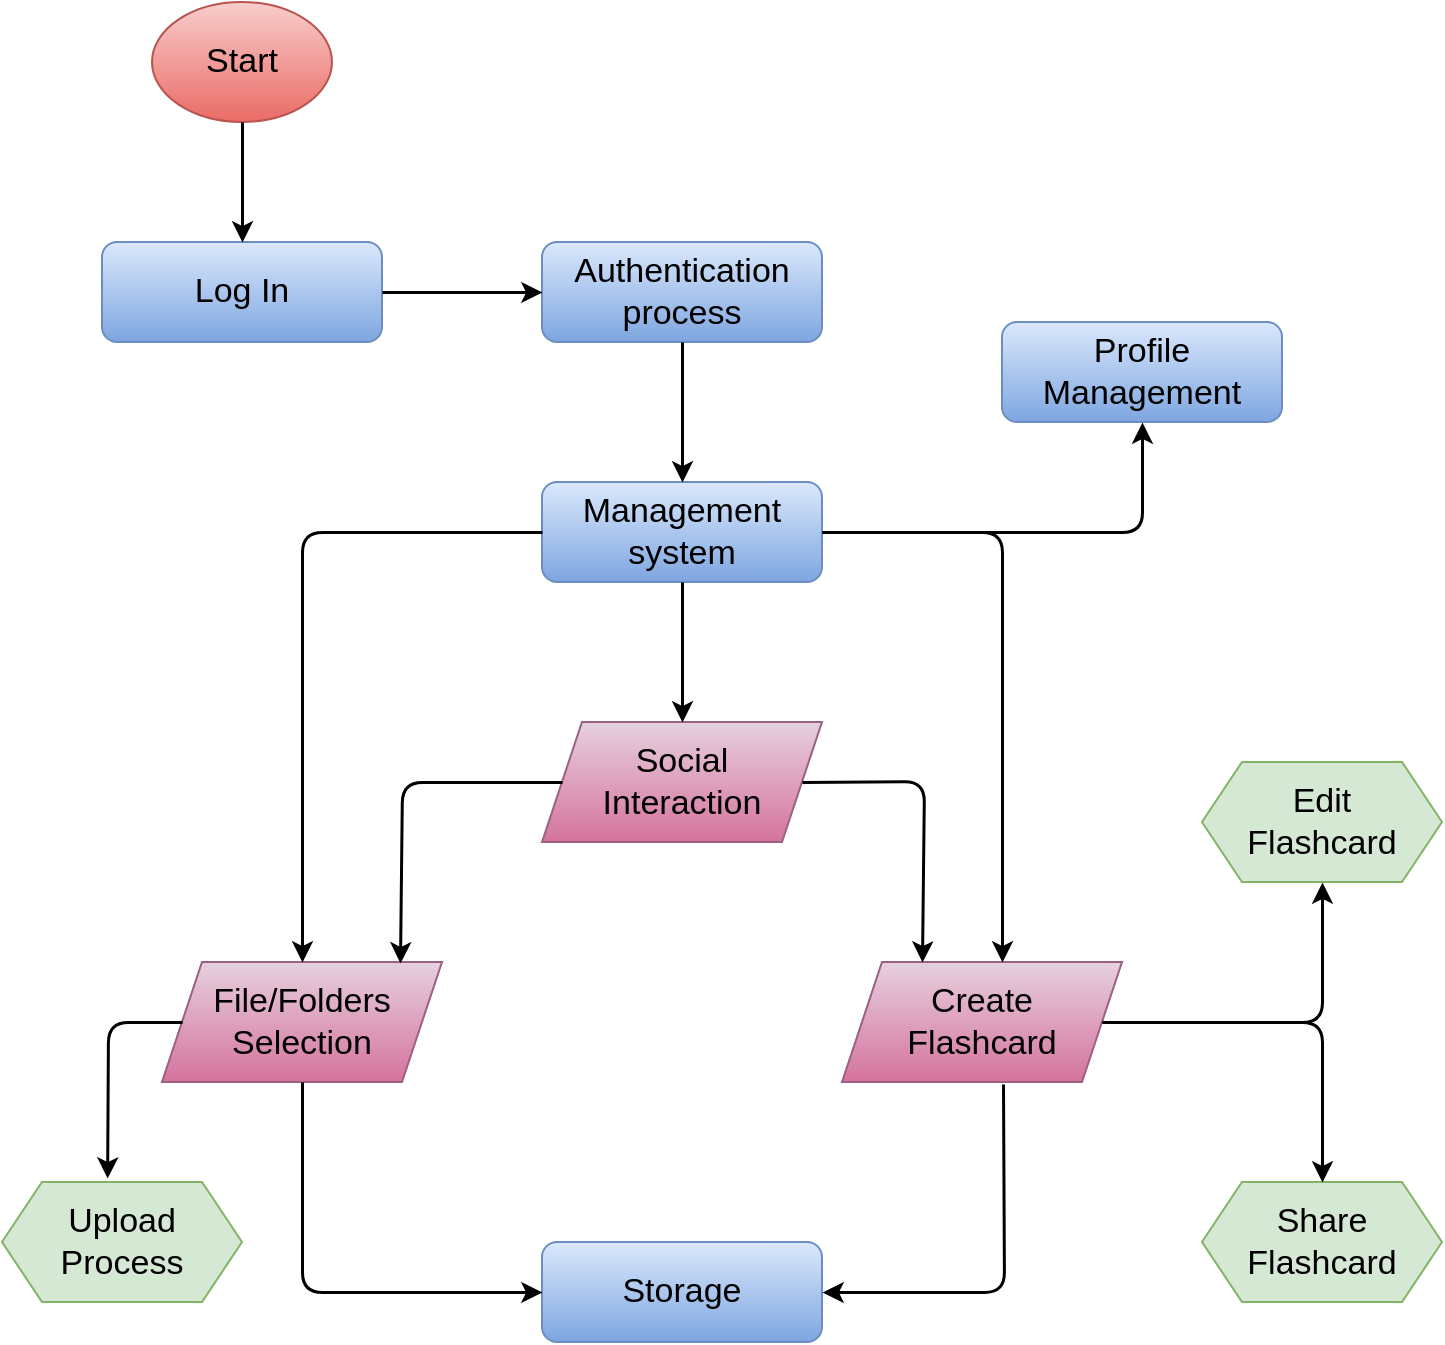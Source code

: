<mxfile>
    <diagram id="OwVYQZuOZ8TTqLGZoUxf" name="Page-1">
        <mxGraphModel dx="468" dy="600" grid="0" gridSize="10" guides="1" tooltips="1" connect="1" arrows="1" fold="1" page="1" pageScale="1" pageWidth="2339" pageHeight="3300" background="#ffffff" math="0" shadow="0">
            <root>
                <mxCell id="0"/>
                <mxCell id="1" parent="0"/>
                <mxCell id="3" value="&lt;font style=&quot;font-size: 17px;&quot; color=&quot;#000000&quot;&gt;Log In&lt;/font&gt;" style="rounded=1;whiteSpace=wrap;html=1;fillColor=#dae8fc;strokeColor=#6c8ebf;gradientColor=#7ea6e0;" parent="1" vertex="1">
                    <mxGeometry x="110" y="180" width="140" height="50" as="geometry"/>
                </mxCell>
                <mxCell id="4" value="&lt;font color=&quot;#000000&quot;&gt;&lt;span style=&quot;font-size: 17px;&quot;&gt;Authentication process&lt;/span&gt;&lt;/font&gt;" style="rounded=1;whiteSpace=wrap;html=1;fillColor=#dae8fc;strokeColor=#6c8ebf;gradientColor=#7ea6e0;" parent="1" vertex="1">
                    <mxGeometry x="330" y="180" width="140" height="50" as="geometry"/>
                </mxCell>
                <mxCell id="5" value="&lt;font style=&quot;font-size: 17px;&quot; color=&quot;#000000&quot;&gt;Management system&lt;/font&gt;" style="rounded=1;whiteSpace=wrap;html=1;fillColor=#dae8fc;strokeColor=#6c8ebf;gradientColor=#7ea6e0;" parent="1" vertex="1">
                    <mxGeometry x="330" y="300" width="140" height="50" as="geometry"/>
                </mxCell>
                <mxCell id="8" value="&lt;font style=&quot;font-size: 17px;&quot; color=&quot;#000000&quot;&gt;Storage&lt;/font&gt;" style="rounded=1;whiteSpace=wrap;html=1;fillColor=#dae8fc;strokeColor=#6c8ebf;gradientColor=#7ea6e0;" parent="1" vertex="1">
                    <mxGeometry x="330" y="680" width="140" height="50" as="geometry"/>
                </mxCell>
                <mxCell id="13" value="&lt;font style=&quot;font-size: 17px;&quot; color=&quot;#000000&quot;&gt;Profile Management&lt;/font&gt;" style="rounded=1;whiteSpace=wrap;html=1;fillColor=#dae8fc;strokeColor=#6c8ebf;gradientColor=#7ea6e0;" parent="1" vertex="1">
                    <mxGeometry x="560" y="220" width="140" height="50" as="geometry"/>
                </mxCell>
                <mxCell id="16" value="&lt;span style=&quot;color: rgb(0, 0, 0); font-family: Helvetica; font-size: 17px; font-style: normal; font-variant-ligatures: normal; font-variant-caps: normal; font-weight: 400; letter-spacing: normal; orphans: 2; text-align: center; text-indent: 0px; text-transform: none; widows: 2; word-spacing: 0px; -webkit-text-stroke-width: 0px; text-decoration-thickness: initial; text-decoration-style: initial; text-decoration-color: initial; float: none; display: inline !important;&quot;&gt;File/Folders Selection&lt;/span&gt;" style="shape=parallelogram;perimeter=parallelogramPerimeter;whiteSpace=wrap;html=1;fixedSize=1;labelBackgroundColor=none;fontSize=17;fillColor=#e6d0de;gradientColor=#d5739d;strokeColor=#996185;" parent="1" vertex="1">
                    <mxGeometry x="140" y="540" width="140" height="60" as="geometry"/>
                </mxCell>
                <mxCell id="17" value="&lt;font color=&quot;#000000&quot;&gt;Create &lt;br&gt;Flashcard&lt;/font&gt;" style="shape=parallelogram;perimeter=parallelogramPerimeter;whiteSpace=wrap;html=1;fixedSize=1;labelBackgroundColor=none;fontSize=17;fillColor=#e6d0de;strokeColor=#996185;gradientColor=#d5739d;" parent="1" vertex="1">
                    <mxGeometry x="480" y="540" width="140" height="60" as="geometry"/>
                </mxCell>
                <mxCell id="18" value="&lt;font color=&quot;#000000&quot;&gt;Start&lt;/font&gt;" style="ellipse;whiteSpace=wrap;html=1;labelBackgroundColor=none;fontSize=17;fillColor=#f8cecc;strokeColor=#b85450;gradientColor=#ea6b66;" parent="1" vertex="1">
                    <mxGeometry x="135" y="60" width="90" height="60" as="geometry"/>
                </mxCell>
                <mxCell id="19" value="&lt;span style=&quot;color: rgb(0, 0, 0); font-family: Helvetica; font-size: 17px; font-style: normal; font-variant-ligatures: normal; font-variant-caps: normal; font-weight: 400; letter-spacing: normal; orphans: 2; text-align: center; text-indent: 0px; text-transform: none; widows: 2; word-spacing: 0px; -webkit-text-stroke-width: 0px; text-decoration-thickness: initial; text-decoration-style: initial; text-decoration-color: initial; float: none; display: inline !important;&quot;&gt;Social &lt;br&gt;Interaction&lt;/span&gt;" style="shape=parallelogram;perimeter=parallelogramPerimeter;whiteSpace=wrap;html=1;fixedSize=1;labelBackgroundColor=none;fontSize=17;fillColor=#e6d0de;gradientColor=#d5739d;strokeColor=#996185;" parent="1" vertex="1">
                    <mxGeometry x="330" y="420" width="140" height="60" as="geometry"/>
                </mxCell>
                <mxCell id="21" value="&lt;font color=&quot;#000000&quot;&gt;Edit &lt;br&gt;Flashcard&lt;/font&gt;" style="shape=hexagon;perimeter=hexagonPerimeter2;whiteSpace=wrap;html=1;fixedSize=1;labelBackgroundColor=none;fontSize=17;fillColor=#d5e8d4;strokeColor=#82b366;" parent="1" vertex="1">
                    <mxGeometry x="660" y="440" width="120" height="60" as="geometry"/>
                </mxCell>
                <mxCell id="22" value="&lt;font color=&quot;#000000&quot;&gt;Share Flashcard&lt;/font&gt;" style="shape=hexagon;perimeter=hexagonPerimeter2;whiteSpace=wrap;html=1;fixedSize=1;labelBackgroundColor=none;fontSize=17;fillColor=#d5e8d4;strokeColor=#82b366;" parent="1" vertex="1">
                    <mxGeometry x="660" y="650" width="120" height="60" as="geometry"/>
                </mxCell>
                <mxCell id="23" value="&lt;font color=&quot;#000000&quot;&gt;Upload Process&lt;/font&gt;" style="shape=hexagon;perimeter=hexagonPerimeter2;whiteSpace=wrap;html=1;fixedSize=1;labelBackgroundColor=none;fontSize=17;fillColor=#d5e8d4;strokeColor=#82b366;" parent="1" vertex="1">
                    <mxGeometry x="60" y="650" width="120" height="60" as="geometry"/>
                </mxCell>
                <mxCell id="27" value="" style="endArrow=classic;html=1;strokeColor=#000000;fontSize=17;fontColor=#000000;rounded=1;strokeWidth=1.5;exitX=0;exitY=0.5;exitDx=0;exitDy=0;entryX=0.5;entryY=0;entryDx=0;entryDy=0;" parent="1" source="5" target="16" edge="1">
                    <mxGeometry width="50" height="50" relative="1" as="geometry">
                        <mxPoint x="220" y="460" as="sourcePoint"/>
                        <mxPoint x="270" y="410" as="targetPoint"/>
                        <Array as="points">
                            <mxPoint x="210" y="325"/>
                        </Array>
                    </mxGeometry>
                </mxCell>
                <mxCell id="28" value="" style="endArrow=classic;html=1;strokeColor=#000000;fontSize=17;fontColor=#000000;rounded=1;strokeWidth=1.5;exitX=1;exitY=0.5;exitDx=0;exitDy=0;entryX=0.5;entryY=0;entryDx=0;entryDy=0;" parent="1" source="5" edge="1">
                    <mxGeometry width="50" height="50" relative="1" as="geometry">
                        <mxPoint x="680" y="325" as="sourcePoint"/>
                        <mxPoint x="560" y="540" as="targetPoint"/>
                        <Array as="points">
                            <mxPoint x="560" y="325"/>
                        </Array>
                    </mxGeometry>
                </mxCell>
                <mxCell id="30" value="" style="endArrow=classic;html=1;strokeColor=#000000;fontSize=17;fontColor=#000000;rounded=1;strokeWidth=1.5;entryX=0.85;entryY=0.008;entryDx=0;entryDy=0;exitX=0;exitY=0.5;exitDx=0;exitDy=0;entryPerimeter=0;" parent="1" source="19" target="16" edge="1">
                    <mxGeometry width="50" height="50" relative="1" as="geometry">
                        <mxPoint x="340" y="330" as="sourcePoint"/>
                        <mxPoint x="220" y="550" as="targetPoint"/>
                        <Array as="points">
                            <mxPoint x="260" y="450"/>
                        </Array>
                    </mxGeometry>
                </mxCell>
                <mxCell id="31" value="" style="endArrow=classic;html=1;strokeColor=#000000;fontSize=17;fontColor=#000000;rounded=1;strokeWidth=1.5;entryX=0.85;entryY=0.008;entryDx=0;entryDy=0;exitX=1;exitY=0.5;exitDx=0;exitDy=0;entryPerimeter=0;" parent="1" source="19" edge="1">
                    <mxGeometry width="50" height="50" relative="1" as="geometry">
                        <mxPoint x="601" y="449.52" as="sourcePoint"/>
                        <mxPoint x="520" y="540" as="targetPoint"/>
                        <Array as="points">
                            <mxPoint x="521" y="449.52"/>
                        </Array>
                    </mxGeometry>
                </mxCell>
                <mxCell id="32" value="" style="endArrow=classic;html=1;rounded=1;strokeColor=#000000;strokeWidth=1.5;fontSize=17;fontColor=#000000;exitX=0.5;exitY=1;exitDx=0;exitDy=0;entryX=0.5;entryY=0;entryDx=0;entryDy=0;" parent="1" source="18" target="3" edge="1">
                    <mxGeometry width="50" height="50" relative="1" as="geometry">
                        <mxPoint x="185" y="160" as="sourcePoint"/>
                        <mxPoint x="235" y="110" as="targetPoint"/>
                    </mxGeometry>
                </mxCell>
                <mxCell id="33" value="" style="endArrow=classic;html=1;rounded=1;strokeColor=#000000;strokeWidth=1.5;fontSize=17;fontColor=#000000;exitX=1;exitY=0.5;exitDx=0;exitDy=0;entryX=0;entryY=0.5;entryDx=0;entryDy=0;" parent="1" source="3" target="4" edge="1">
                    <mxGeometry width="50" height="50" relative="1" as="geometry">
                        <mxPoint x="280" y="250" as="sourcePoint"/>
                        <mxPoint x="330" y="200" as="targetPoint"/>
                    </mxGeometry>
                </mxCell>
                <mxCell id="34" value="" style="endArrow=classic;html=1;rounded=1;strokeColor=#000000;strokeWidth=1.5;fontSize=17;fontColor=#000000;exitX=0.5;exitY=1;exitDx=0;exitDy=0;entryX=0.5;entryY=0;entryDx=0;entryDy=0;" parent="1" source="4" target="5" edge="1">
                    <mxGeometry width="50" height="50" relative="1" as="geometry">
                        <mxPoint x="390" y="300" as="sourcePoint"/>
                        <mxPoint x="440" y="250" as="targetPoint"/>
                    </mxGeometry>
                </mxCell>
                <mxCell id="35" value="" style="endArrow=classic;html=1;rounded=1;strokeColor=#000000;strokeWidth=1.5;fontSize=17;fontColor=#000000;exitX=1;exitY=0.5;exitDx=0;exitDy=0;entryX=0.5;entryY=1;entryDx=0;entryDy=0;" parent="1" source="5" target="13" edge="1">
                    <mxGeometry width="50" height="50" relative="1" as="geometry">
                        <mxPoint x="520" y="300" as="sourcePoint"/>
                        <mxPoint x="570" y="250" as="targetPoint"/>
                        <Array as="points">
                            <mxPoint x="560" y="325"/>
                            <mxPoint x="630" y="325"/>
                        </Array>
                    </mxGeometry>
                </mxCell>
                <mxCell id="37" value="" style="endArrow=classic;html=1;rounded=1;strokeColor=#000000;strokeWidth=1.5;fontSize=17;fontColor=#000000;entryX=0.438;entryY=-0.033;entryDx=0;entryDy=0;entryPerimeter=0;exitX=0;exitY=0.5;exitDx=0;exitDy=0;" parent="1" source="16" target="23" edge="1">
                    <mxGeometry width="50" height="50" relative="1" as="geometry">
                        <mxPoint x="80" y="580" as="sourcePoint"/>
                        <mxPoint x="130" y="530" as="targetPoint"/>
                        <Array as="points">
                            <mxPoint x="113" y="570"/>
                        </Array>
                    </mxGeometry>
                </mxCell>
                <mxCell id="38" value="" style="endArrow=classic;html=1;rounded=1;strokeColor=#000000;strokeWidth=1.5;fontSize=17;fontColor=#000000;exitX=0.5;exitY=1;exitDx=0;exitDy=0;entryX=0.5;entryY=0;entryDx=0;entryDy=0;" parent="1" source="5" target="19" edge="1">
                    <mxGeometry width="50" height="50" relative="1" as="geometry">
                        <mxPoint x="380" y="540" as="sourcePoint"/>
                        <mxPoint x="430" y="490" as="targetPoint"/>
                    </mxGeometry>
                </mxCell>
                <mxCell id="39" value="" style="endArrow=classic;html=1;rounded=1;strokeColor=#000000;strokeWidth=1.5;fontSize=17;fontColor=#000000;exitX=1;exitY=0.5;exitDx=0;exitDy=0;entryX=0.5;entryY=1;entryDx=0;entryDy=0;" parent="1" source="17" target="21" edge="1">
                    <mxGeometry width="50" height="50" relative="1" as="geometry">
                        <mxPoint x="380" y="550" as="sourcePoint"/>
                        <mxPoint x="430" y="500" as="targetPoint"/>
                        <Array as="points">
                            <mxPoint x="720" y="570"/>
                        </Array>
                    </mxGeometry>
                </mxCell>
                <mxCell id="40" value="" style="endArrow=classic;html=1;rounded=1;strokeColor=#000000;strokeWidth=1.5;fontSize=17;fontColor=#000000;entryX=0.5;entryY=0;entryDx=0;entryDy=0;" parent="1" target="22" edge="1">
                    <mxGeometry width="50" height="50" relative="1" as="geometry">
                        <mxPoint x="610" y="570" as="sourcePoint"/>
                        <mxPoint x="730" y="510" as="targetPoint"/>
                        <Array as="points">
                            <mxPoint x="720" y="570"/>
                        </Array>
                    </mxGeometry>
                </mxCell>
                <mxCell id="41" value="" style="endArrow=classic;html=1;rounded=1;strokeColor=#000000;strokeWidth=1.5;fontSize=17;fontColor=#000000;exitX=0.5;exitY=1;exitDx=0;exitDy=0;entryX=0;entryY=0.5;entryDx=0;entryDy=0;" parent="1" source="16" target="8" edge="1">
                    <mxGeometry width="50" height="50" relative="1" as="geometry">
                        <mxPoint x="380" y="610" as="sourcePoint"/>
                        <mxPoint x="430" y="560" as="targetPoint"/>
                        <Array as="points">
                            <mxPoint x="210" y="705"/>
                        </Array>
                    </mxGeometry>
                </mxCell>
                <mxCell id="42" value="" style="endArrow=classic;html=1;rounded=1;strokeColor=#000000;strokeWidth=1.5;fontSize=17;fontColor=#000000;exitX=0.575;exitY=1.017;exitDx=0;exitDy=0;entryX=1;entryY=0.5;entryDx=0;entryDy=0;exitPerimeter=0;" parent="1" source="17" target="8" edge="1">
                    <mxGeometry width="50" height="50" relative="1" as="geometry">
                        <mxPoint x="220" y="610" as="sourcePoint"/>
                        <mxPoint x="340" y="715" as="targetPoint"/>
                        <Array as="points">
                            <mxPoint x="561" y="705"/>
                        </Array>
                    </mxGeometry>
                </mxCell>
            </root>
        </mxGraphModel>
    </diagram>
</mxfile>